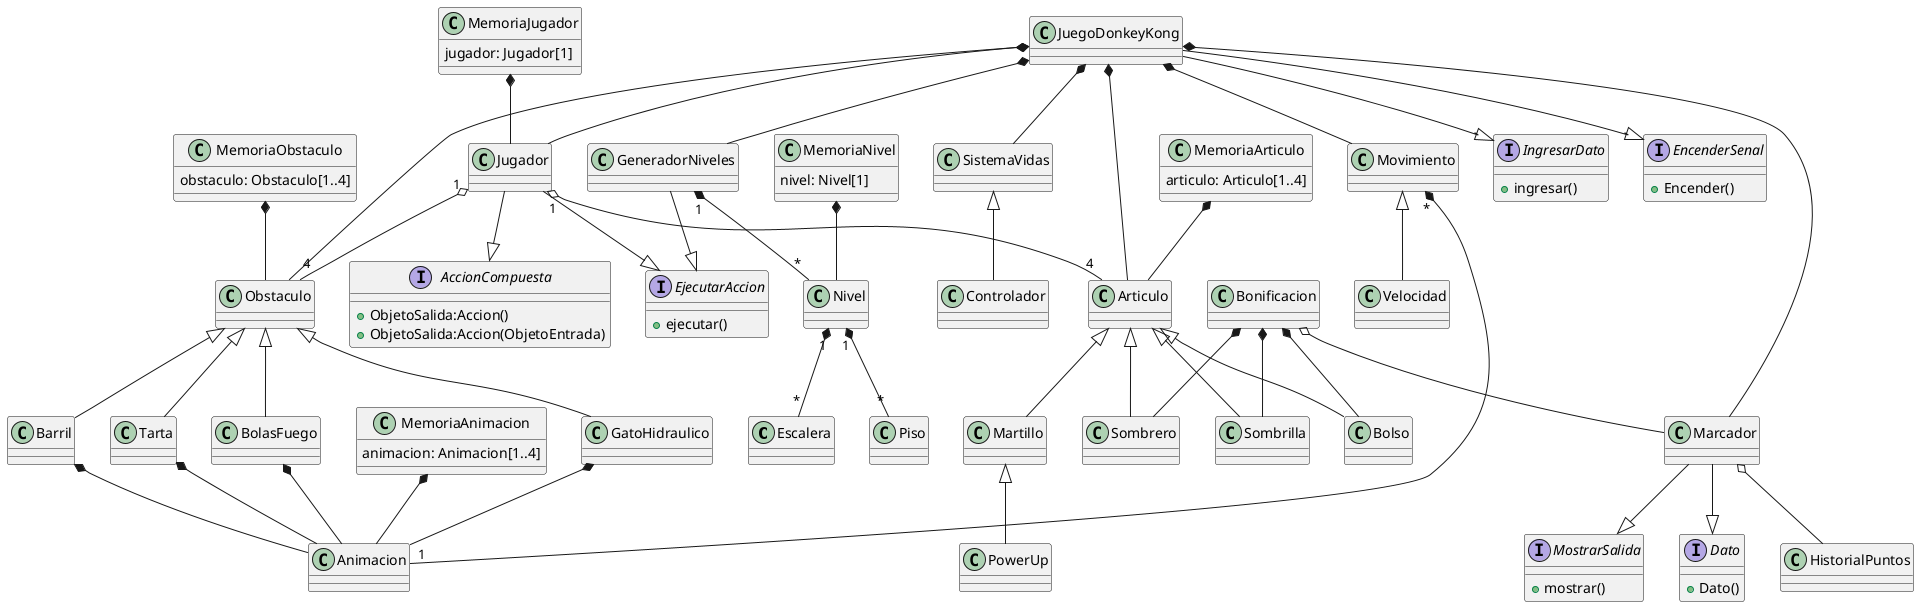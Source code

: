 @startuml

class Escalera
class Nivel
class Piso
class GeneradorNiveles
class Bolso
class HistorialPuntos
class Marcador
class JuegoDonkeyKong
class Movimiento
class Velocidad
class Bonificacion
class Sombrero
class Articulo
class Jugador
class Obstaculo
class GatoHidraulico
class SistemaVidas
class Controlador
class Sombrilla
class Martillo
class Barril
class Tarta
class PowerUp
class Animacion
class BolasFuego

interface EjecutarAccion {
  + ejecutar()
}

interface IngresarDato {
  + ingresar()
}

interface MostrarSalida {
  + mostrar()
}

interface EncenderSenal {
  + Encender()
}

interface Dato {
  + Dato()
}

interface AccionCompuesta {
  + ObjetoSalida:Accion()
  + ObjetoSalida:Accion(ObjetoEntrada)
}

class MemoriaJugador {
  jugador: Jugador[1]
}

class MemoriaArticulo {
  articulo: Articulo[1..4]
}

class MemoriaObstaculo {
  obstaculo: Obstaculo[1..4]
}

class MemoriaNivel {
  nivel: Nivel[1]
}

class MemoriaAnimacion {
  animacion: Animacion[1..4]
}

JuegoDonkeyKong *-- Jugador
JuegoDonkeyKong *-- Marcador
JuegoDonkeyKong *-- GeneradorNiveles
JuegoDonkeyKong *-- Movimiento
JuegoDonkeyKong *-- Obstaculo
JuegoDonkeyKong *-- Articulo
JuegoDonkeyKong *-- SistemaVidas

Jugador "1" o-- "4" Articulo
Jugador "1" o-- "4" Obstaculo

Articulo <|-- Sombrero
Articulo <|-- Sombrilla
Articulo <|-- Bolso
Articulo <|-- Martillo

Martillo <|-- PowerUp

Bonificacion *-- Sombrero
Bonificacion *-- Sombrilla
Bonificacion *-- Bolso

Bonificacion o-- Marcador
Marcador o-- HistorialPuntos

Obstaculo <|-- GatoHidraulico
Obstaculo <|-- BolasFuego
Obstaculo <|-- Tarta
Obstaculo <|-- Barril

Barril *-- Animacion
Tarta *-- Animacion
BolasFuego *-- Animacion
GatoHidraulico *-- Animacion

Movimiento "*" *-- "1" Animacion
Movimiento <|-- Velocidad

GeneradorNiveles "1" *-- "*" Nivel
Nivel "1" *-- "*" Piso
Nivel "1" *-- "*" Escalera

SistemaVidas <|-- Controlador

Jugador --|> EjecutarAccion
Marcador --|> MostrarSalida
GeneradorNiveles --|> EjecutarAccion
JuegoDonkeyKong --|> IngresarDato

MemoriaJugador *-- Jugador
MemoriaArticulo *-- Articulo
MemoriaObstaculo *-- Obstaculo
MemoriaNivel *-- Nivel
MemoriaAnimacion *-- Animacion

JuegoDonkeyKong --|> EncenderSenal
Marcador --|> Dato
Jugador --|> AccionCompuesta

@enduml